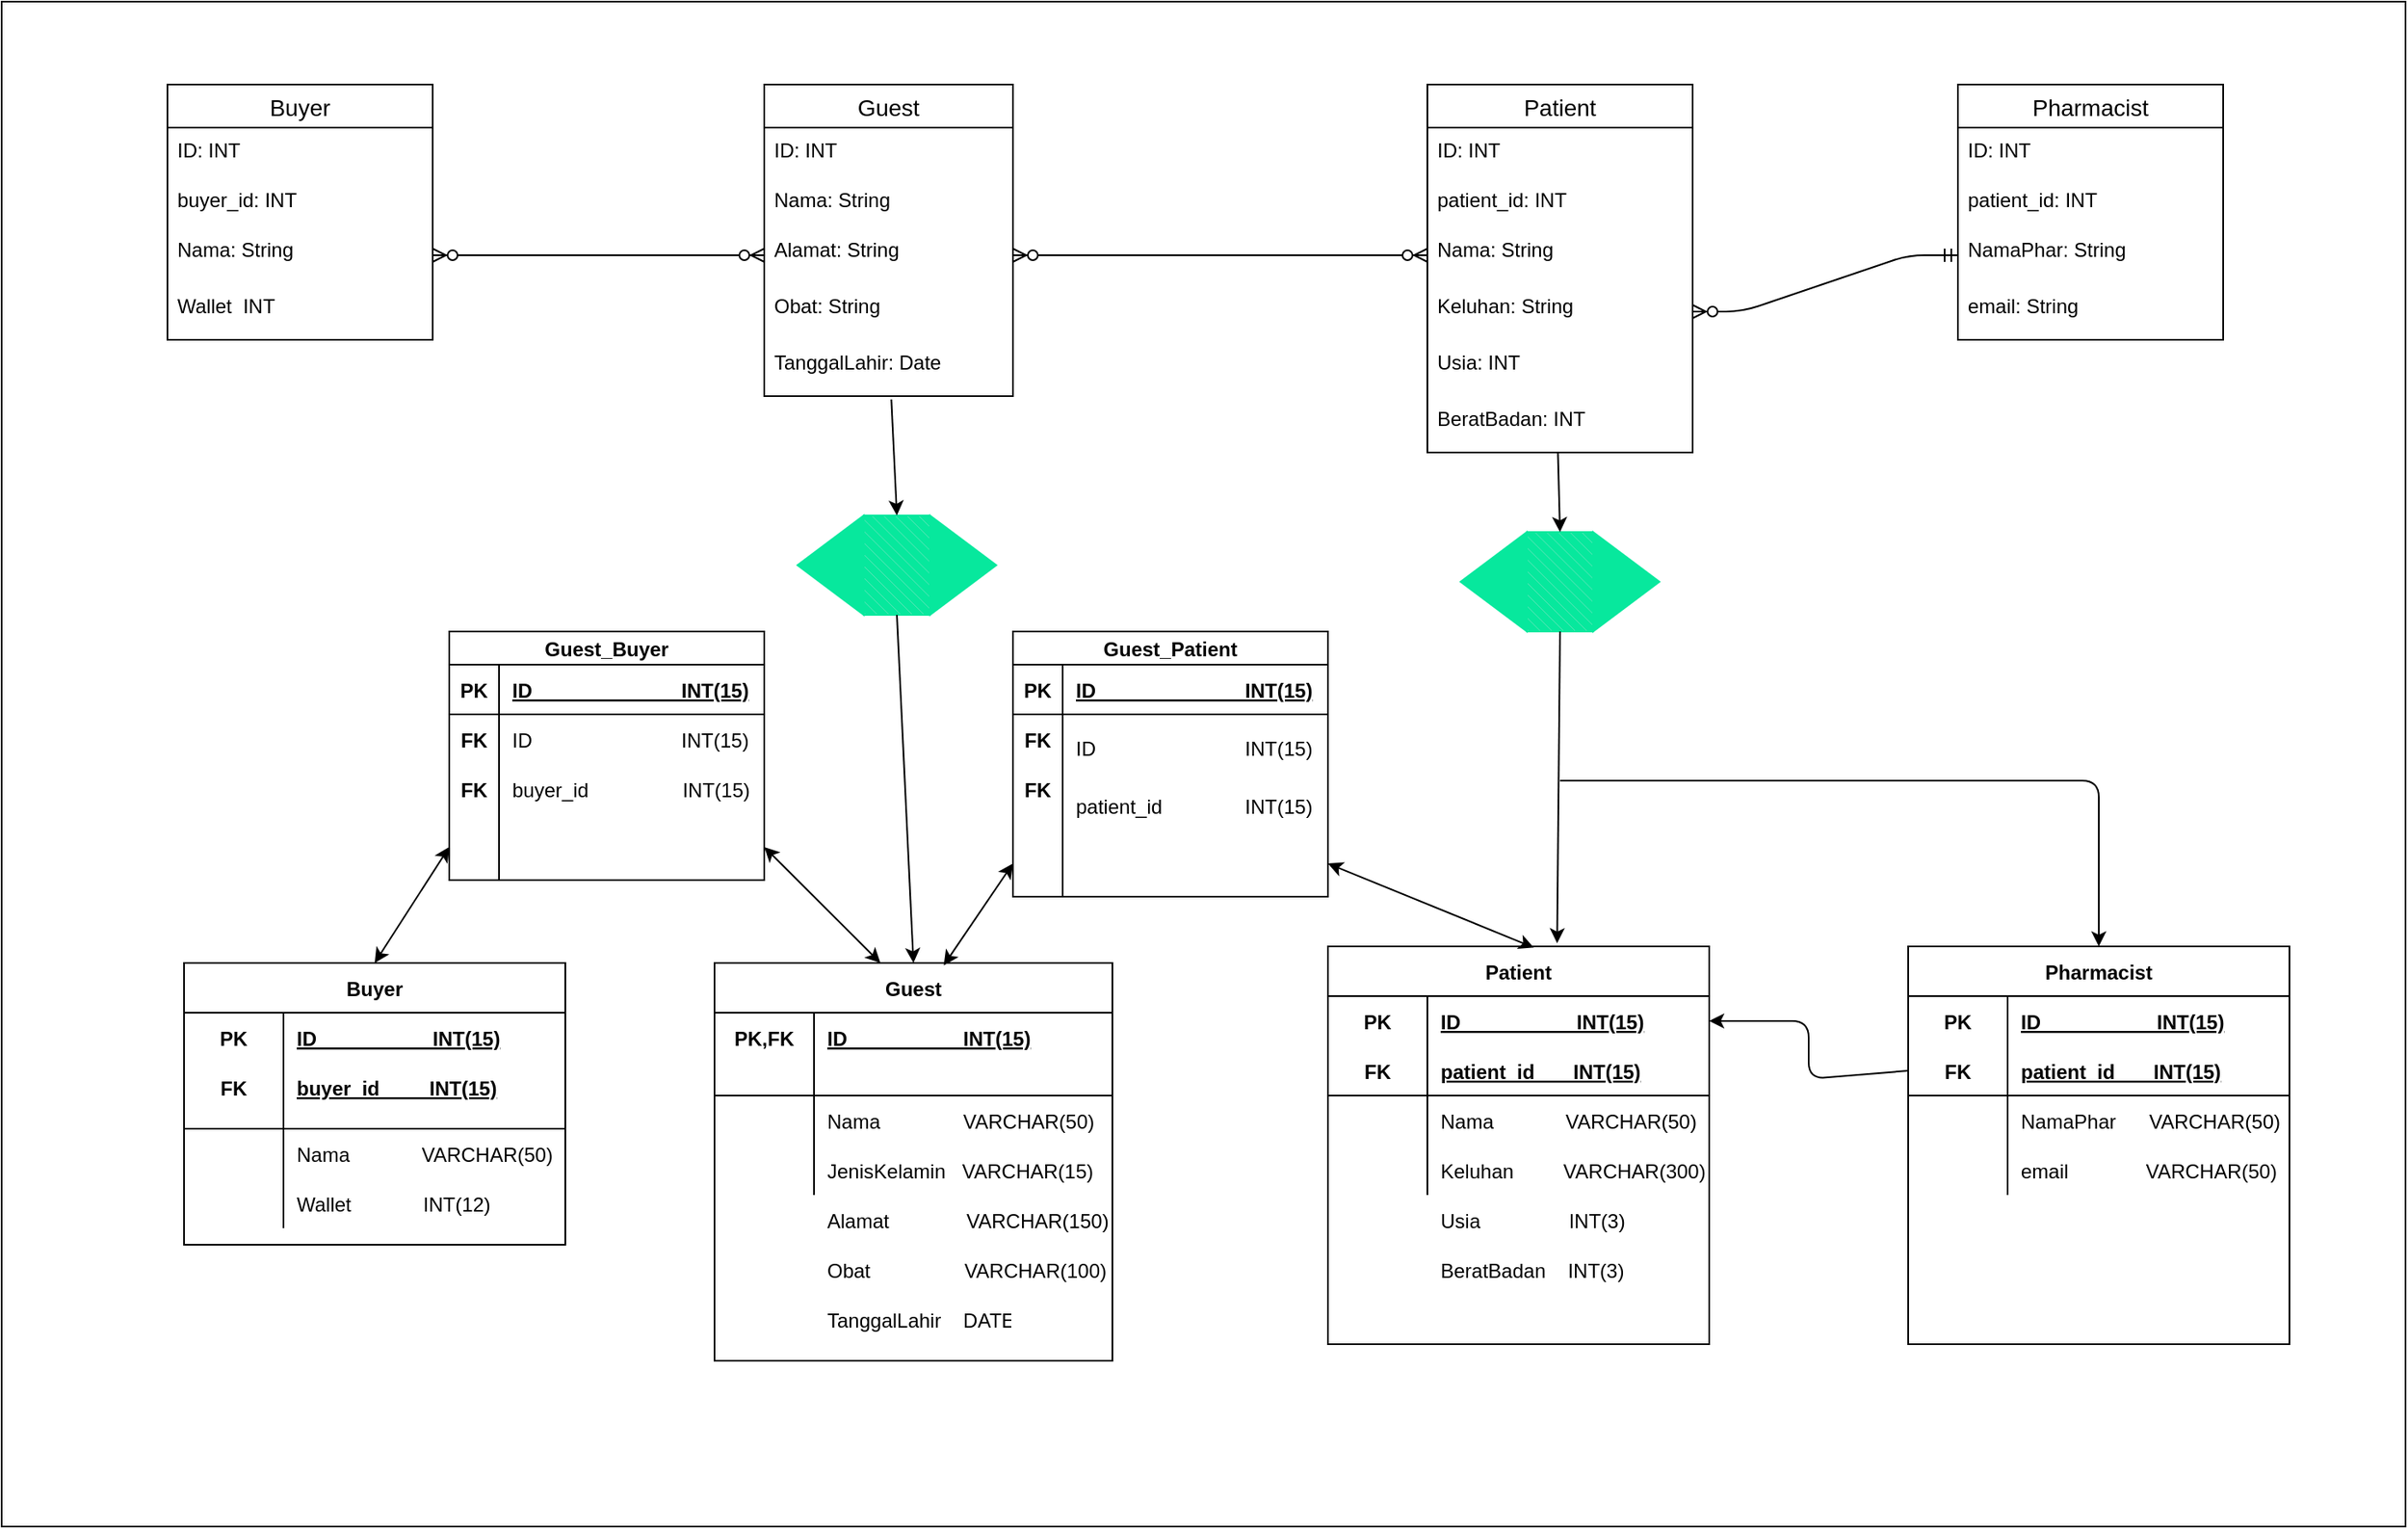 <mxfile version="13.9.9" type="device"><diagram id="k_YdLW60sIS2F97YiaWe" name="Page-1"><mxGraphModel dx="1205" dy="1106" grid="1" gridSize="10" guides="1" tooltips="1" connect="1" arrows="1" fold="1" page="0" pageScale="1" pageWidth="850" pageHeight="1100" math="0" shadow="0"><root><mxCell id="0"/><mxCell id="1" parent="0"/><mxCell id="TRqC1tkTyY4Mu26FT-gr-1" value="Guest" style="shape=table;startSize=30;container=1;collapsible=1;childLayout=tableLayout;fixedRows=1;rowLines=0;fontStyle=1;align=center;resizeLast=1;" parent="1" vertex="1"><mxGeometry x="650" y="190" width="240" height="240" as="geometry"/></mxCell><mxCell id="TRqC1tkTyY4Mu26FT-gr-2" value="" style="shape=partialRectangle;collapsible=0;dropTarget=0;pointerEvents=0;fillColor=none;top=0;left=0;bottom=0;right=0;points=[[0,0.5],[1,0.5]];portConstraint=eastwest;" parent="TRqC1tkTyY4Mu26FT-gr-1" vertex="1"><mxGeometry y="30" width="240" height="30" as="geometry"/></mxCell><mxCell id="TRqC1tkTyY4Mu26FT-gr-3" value="PK,FK" style="shape=partialRectangle;connectable=0;fillColor=none;top=0;left=0;bottom=0;right=0;fontStyle=1;overflow=hidden;" parent="TRqC1tkTyY4Mu26FT-gr-2" vertex="1"><mxGeometry width="60" height="30" as="geometry"/></mxCell><mxCell id="TRqC1tkTyY4Mu26FT-gr-4" value="ID                     INT(15)" style="shape=partialRectangle;connectable=0;fillColor=none;top=0;left=0;bottom=0;right=0;align=left;spacingLeft=6;fontStyle=5;overflow=hidden;" parent="TRqC1tkTyY4Mu26FT-gr-2" vertex="1"><mxGeometry x="60" width="180" height="30" as="geometry"/></mxCell><mxCell id="TRqC1tkTyY4Mu26FT-gr-5" value="" style="shape=partialRectangle;collapsible=0;dropTarget=0;pointerEvents=0;fillColor=none;top=0;left=0;bottom=1;right=0;points=[[0,0.5],[1,0.5]];portConstraint=eastwest;" parent="TRqC1tkTyY4Mu26FT-gr-1" vertex="1"><mxGeometry y="60" width="240" height="20" as="geometry"/></mxCell><mxCell id="TRqC1tkTyY4Mu26FT-gr-6" value="" style="shape=partialRectangle;connectable=0;fillColor=none;top=0;left=0;bottom=0;right=0;fontStyle=1;overflow=hidden;" parent="TRqC1tkTyY4Mu26FT-gr-5" vertex="1"><mxGeometry width="60" height="20" as="geometry"/></mxCell><mxCell id="TRqC1tkTyY4Mu26FT-gr-7" value="" style="shape=partialRectangle;connectable=0;fillColor=none;top=0;left=0;bottom=0;right=0;align=left;spacingLeft=6;fontStyle=5;overflow=hidden;" parent="TRqC1tkTyY4Mu26FT-gr-5" vertex="1"><mxGeometry x="60" width="180" height="20" as="geometry"/></mxCell><mxCell id="TRqC1tkTyY4Mu26FT-gr-8" value="" style="shape=partialRectangle;collapsible=0;dropTarget=0;pointerEvents=0;fillColor=none;top=0;left=0;bottom=0;right=0;points=[[0,0.5],[1,0.5]];portConstraint=eastwest;" parent="TRqC1tkTyY4Mu26FT-gr-1" vertex="1"><mxGeometry y="80" width="240" height="30" as="geometry"/></mxCell><mxCell id="TRqC1tkTyY4Mu26FT-gr-9" value="" style="shape=partialRectangle;connectable=0;fillColor=none;top=0;left=0;bottom=0;right=0;editable=1;overflow=hidden;" parent="TRqC1tkTyY4Mu26FT-gr-8" vertex="1"><mxGeometry width="60" height="30" as="geometry"/></mxCell><mxCell id="TRqC1tkTyY4Mu26FT-gr-10" value="Nama               VARCHAR(50)" style="shape=partialRectangle;connectable=0;fillColor=none;top=0;left=0;bottom=0;right=0;align=left;spacingLeft=6;overflow=hidden;" parent="TRqC1tkTyY4Mu26FT-gr-8" vertex="1"><mxGeometry x="60" width="180" height="30" as="geometry"/></mxCell><mxCell id="TRqC1tkTyY4Mu26FT-gr-11" value="" style="shape=partialRectangle;collapsible=0;dropTarget=0;pointerEvents=0;fillColor=none;top=0;left=0;bottom=0;right=0;points=[[0,0.5],[1,0.5]];portConstraint=eastwest;" parent="TRqC1tkTyY4Mu26FT-gr-1" vertex="1"><mxGeometry y="110" width="240" height="30" as="geometry"/></mxCell><mxCell id="TRqC1tkTyY4Mu26FT-gr-12" value="" style="shape=partialRectangle;connectable=0;fillColor=none;top=0;left=0;bottom=0;right=0;editable=1;overflow=hidden;" parent="TRqC1tkTyY4Mu26FT-gr-11" vertex="1"><mxGeometry width="60" height="30" as="geometry"/></mxCell><mxCell id="TRqC1tkTyY4Mu26FT-gr-13" value="JenisKelamin   VARCHAR(15)" style="shape=partialRectangle;connectable=0;fillColor=none;top=0;left=0;bottom=0;right=0;align=left;spacingLeft=6;overflow=hidden;" parent="TRqC1tkTyY4Mu26FT-gr-11" vertex="1"><mxGeometry x="60" width="180" height="30" as="geometry"/></mxCell><mxCell id="TRqC1tkTyY4Mu26FT-gr-17" value="Alamat              VARCHAR(150)" style="shape=partialRectangle;connectable=0;fillColor=none;top=0;left=0;bottom=0;right=0;align=left;spacingLeft=6;overflow=hidden;" parent="1" vertex="1"><mxGeometry x="710" y="330" width="180" height="30" as="geometry"/></mxCell><mxCell id="TRqC1tkTyY4Mu26FT-gr-18" value="TanggalLahir    DATE" style="shape=partialRectangle;connectable=0;fillColor=none;top=0;left=0;bottom=0;right=0;align=left;spacingLeft=6;overflow=hidden;" parent="1" vertex="1"><mxGeometry x="710" y="390" width="120" height="30" as="geometry"/></mxCell><mxCell id="TRqC1tkTyY4Mu26FT-gr-19" value="Obat                 VARCHAR(100)" style="shape=partialRectangle;connectable=0;fillColor=none;top=0;left=0;bottom=0;right=0;align=left;spacingLeft=6;overflow=hidden;" parent="1" vertex="1"><mxGeometry x="710" y="360" width="180" height="30" as="geometry"/></mxCell><mxCell id="TRqC1tkTyY4Mu26FT-gr-20" value="Patient" style="shape=table;startSize=30;container=1;collapsible=1;childLayout=tableLayout;fixedRows=1;rowLines=0;fontStyle=1;align=center;resizeLast=1;" parent="1" vertex="1"><mxGeometry x="1020" y="180" width="230" height="240" as="geometry"/></mxCell><mxCell id="TRqC1tkTyY4Mu26FT-gr-21" value="" style="shape=partialRectangle;collapsible=0;dropTarget=0;pointerEvents=0;fillColor=none;top=0;left=0;bottom=0;right=0;points=[[0,0.5],[1,0.5]];portConstraint=eastwest;" parent="TRqC1tkTyY4Mu26FT-gr-20" vertex="1"><mxGeometry y="30" width="230" height="30" as="geometry"/></mxCell><mxCell id="TRqC1tkTyY4Mu26FT-gr-22" value="PK" style="shape=partialRectangle;connectable=0;fillColor=none;top=0;left=0;bottom=0;right=0;fontStyle=1;overflow=hidden;" parent="TRqC1tkTyY4Mu26FT-gr-21" vertex="1"><mxGeometry width="60" height="30" as="geometry"/></mxCell><mxCell id="TRqC1tkTyY4Mu26FT-gr-23" value="ID                     INT(15)" style="shape=partialRectangle;connectable=0;fillColor=none;top=0;left=0;bottom=0;right=0;align=left;spacingLeft=6;fontStyle=5;overflow=hidden;" parent="TRqC1tkTyY4Mu26FT-gr-21" vertex="1"><mxGeometry x="60" width="170" height="30" as="geometry"/></mxCell><mxCell id="TRqC1tkTyY4Mu26FT-gr-24" value="" style="shape=partialRectangle;collapsible=0;dropTarget=0;pointerEvents=0;fillColor=none;top=0;left=0;bottom=1;right=0;points=[[0,0.5],[1,0.5]];portConstraint=eastwest;" parent="TRqC1tkTyY4Mu26FT-gr-20" vertex="1"><mxGeometry y="60" width="230" height="30" as="geometry"/></mxCell><mxCell id="TRqC1tkTyY4Mu26FT-gr-25" value="" style="shape=partialRectangle;connectable=0;fillColor=none;top=0;left=0;bottom=0;right=0;fontStyle=1;overflow=hidden;" parent="TRqC1tkTyY4Mu26FT-gr-24" vertex="1"><mxGeometry width="60" height="30" as="geometry"/></mxCell><mxCell id="TRqC1tkTyY4Mu26FT-gr-26" value="" style="shape=partialRectangle;connectable=0;fillColor=none;top=0;left=0;bottom=0;right=0;align=left;spacingLeft=6;fontStyle=5;overflow=hidden;" parent="TRqC1tkTyY4Mu26FT-gr-24" vertex="1"><mxGeometry x="60" width="170" height="30" as="geometry"/></mxCell><mxCell id="TRqC1tkTyY4Mu26FT-gr-27" value="" style="shape=partialRectangle;collapsible=0;dropTarget=0;pointerEvents=0;fillColor=none;top=0;left=0;bottom=0;right=0;points=[[0,0.5],[1,0.5]];portConstraint=eastwest;" parent="TRqC1tkTyY4Mu26FT-gr-20" vertex="1"><mxGeometry y="90" width="230" height="30" as="geometry"/></mxCell><mxCell id="TRqC1tkTyY4Mu26FT-gr-28" value="" style="shape=partialRectangle;connectable=0;fillColor=none;top=0;left=0;bottom=0;right=0;editable=1;overflow=hidden;" parent="TRqC1tkTyY4Mu26FT-gr-27" vertex="1"><mxGeometry width="60" height="30" as="geometry"/></mxCell><mxCell id="TRqC1tkTyY4Mu26FT-gr-29" value="Nama             VARCHAR(50)" style="shape=partialRectangle;connectable=0;fillColor=none;top=0;left=0;bottom=0;right=0;align=left;spacingLeft=6;overflow=hidden;" parent="TRqC1tkTyY4Mu26FT-gr-27" vertex="1"><mxGeometry x="60" width="170" height="30" as="geometry"/></mxCell><mxCell id="TRqC1tkTyY4Mu26FT-gr-30" value="" style="shape=partialRectangle;collapsible=0;dropTarget=0;pointerEvents=0;fillColor=none;top=0;left=0;bottom=0;right=0;points=[[0,0.5],[1,0.5]];portConstraint=eastwest;" parent="TRqC1tkTyY4Mu26FT-gr-20" vertex="1"><mxGeometry y="120" width="230" height="30" as="geometry"/></mxCell><mxCell id="TRqC1tkTyY4Mu26FT-gr-31" value="" style="shape=partialRectangle;connectable=0;fillColor=none;top=0;left=0;bottom=0;right=0;editable=1;overflow=hidden;" parent="TRqC1tkTyY4Mu26FT-gr-30" vertex="1"><mxGeometry width="60" height="30" as="geometry"/></mxCell><mxCell id="TRqC1tkTyY4Mu26FT-gr-32" value="Keluhan         VARCHAR(300)" style="shape=partialRectangle;connectable=0;fillColor=none;top=0;left=0;bottom=0;right=0;align=left;spacingLeft=6;overflow=hidden;" parent="TRqC1tkTyY4Mu26FT-gr-30" vertex="1"><mxGeometry x="60" width="170" height="30" as="geometry"/></mxCell><mxCell id="TRqC1tkTyY4Mu26FT-gr-33" value="patient_id       INT(15)" style="shape=partialRectangle;connectable=0;fillColor=none;top=0;left=0;bottom=0;right=0;align=left;spacingLeft=6;fontStyle=5;overflow=hidden;" parent="1" vertex="1"><mxGeometry x="1080" y="240" width="140" height="30" as="geometry"/></mxCell><mxCell id="TRqC1tkTyY4Mu26FT-gr-34" value="FK" style="shape=partialRectangle;connectable=0;fillColor=none;top=0;left=0;bottom=0;right=0;fontStyle=1;overflow=hidden;" parent="1" vertex="1"><mxGeometry x="1370" y="240" width="60" height="30" as="geometry"/></mxCell><mxCell id="TRqC1tkTyY4Mu26FT-gr-35" value="Usia                INT(3)" style="shape=partialRectangle;connectable=0;fillColor=none;top=0;left=0;bottom=0;right=0;align=left;spacingLeft=6;overflow=hidden;" parent="1" vertex="1"><mxGeometry x="1080" y="330" width="120" height="30" as="geometry"/></mxCell><mxCell id="TRqC1tkTyY4Mu26FT-gr-36" value="BeratBadan    INT(3)" style="shape=partialRectangle;connectable=0;fillColor=none;top=0;left=0;bottom=0;right=0;align=left;spacingLeft=6;overflow=hidden;" parent="1" vertex="1"><mxGeometry x="1080" y="360" width="160" height="30" as="geometry"/></mxCell><mxCell id="TRqC1tkTyY4Mu26FT-gr-54" value="Guest_Patient" style="shape=table;startSize=20;container=1;collapsible=1;childLayout=tableLayout;fixedRows=1;rowLines=0;fontStyle=1;align=center;resizeLast=1;" parent="1" vertex="1"><mxGeometry x="830" y="-10" width="190" height="160" as="geometry"/></mxCell><mxCell id="TRqC1tkTyY4Mu26FT-gr-55" value="" style="shape=partialRectangle;collapsible=0;dropTarget=0;pointerEvents=0;fillColor=none;top=0;left=0;bottom=1;right=0;points=[[0,0.5],[1,0.5]];portConstraint=eastwest;" parent="TRqC1tkTyY4Mu26FT-gr-54" vertex="1"><mxGeometry y="20" width="190" height="30" as="geometry"/></mxCell><mxCell id="TRqC1tkTyY4Mu26FT-gr-56" value="PK" style="shape=partialRectangle;connectable=0;fillColor=none;top=0;left=0;bottom=0;right=0;fontStyle=1;overflow=hidden;" parent="TRqC1tkTyY4Mu26FT-gr-55" vertex="1"><mxGeometry width="30" height="30" as="geometry"/></mxCell><mxCell id="TRqC1tkTyY4Mu26FT-gr-57" value="ID                           INT(15)" style="shape=partialRectangle;connectable=0;fillColor=none;top=0;left=0;bottom=0;right=0;align=left;spacingLeft=6;fontStyle=5;overflow=hidden;" parent="TRqC1tkTyY4Mu26FT-gr-55" vertex="1"><mxGeometry x="30" width="160" height="30" as="geometry"/></mxCell><mxCell id="TRqC1tkTyY4Mu26FT-gr-58" value="" style="shape=partialRectangle;collapsible=0;dropTarget=0;pointerEvents=0;fillColor=none;top=0;left=0;bottom=0;right=0;points=[[0,0.5],[1,0.5]];portConstraint=eastwest;" parent="TRqC1tkTyY4Mu26FT-gr-54" vertex="1"><mxGeometry y="50" width="190" height="40" as="geometry"/></mxCell><mxCell id="TRqC1tkTyY4Mu26FT-gr-59" value="" style="shape=partialRectangle;connectable=0;fillColor=none;top=0;left=0;bottom=0;right=0;editable=1;overflow=hidden;" parent="TRqC1tkTyY4Mu26FT-gr-58" vertex="1"><mxGeometry width="30" height="40" as="geometry"/></mxCell><mxCell id="TRqC1tkTyY4Mu26FT-gr-60" value="ID                           INT(15)" style="shape=partialRectangle;connectable=0;fillColor=none;top=0;left=0;bottom=0;right=0;align=left;spacingLeft=6;overflow=hidden;" parent="TRqC1tkTyY4Mu26FT-gr-58" vertex="1"><mxGeometry x="30" width="160" height="40" as="geometry"/></mxCell><mxCell id="TRqC1tkTyY4Mu26FT-gr-61" value="" style="shape=partialRectangle;collapsible=0;dropTarget=0;pointerEvents=0;fillColor=none;top=0;left=0;bottom=0;right=0;points=[[0,0.5],[1,0.5]];portConstraint=eastwest;" parent="TRqC1tkTyY4Mu26FT-gr-54" vertex="1"><mxGeometry y="90" width="190" height="30" as="geometry"/></mxCell><mxCell id="TRqC1tkTyY4Mu26FT-gr-62" value="" style="shape=partialRectangle;connectable=0;fillColor=none;top=0;left=0;bottom=0;right=0;editable=1;overflow=hidden;" parent="TRqC1tkTyY4Mu26FT-gr-61" vertex="1"><mxGeometry width="30" height="30" as="geometry"/></mxCell><mxCell id="TRqC1tkTyY4Mu26FT-gr-63" value="patient_id               INT(15)" style="shape=partialRectangle;connectable=0;fillColor=none;top=0;left=0;bottom=0;right=0;align=left;spacingLeft=6;overflow=hidden;" parent="TRqC1tkTyY4Mu26FT-gr-61" vertex="1"><mxGeometry x="30" width="160" height="30" as="geometry"/></mxCell><mxCell id="TRqC1tkTyY4Mu26FT-gr-64" value="" style="shape=partialRectangle;collapsible=0;dropTarget=0;pointerEvents=0;fillColor=none;top=0;left=0;bottom=0;right=0;points=[[0,0.5],[1,0.5]];portConstraint=eastwest;" parent="TRqC1tkTyY4Mu26FT-gr-54" vertex="1"><mxGeometry y="120" width="190" height="40" as="geometry"/></mxCell><mxCell id="TRqC1tkTyY4Mu26FT-gr-65" value="" style="shape=partialRectangle;connectable=0;fillColor=none;top=0;left=0;bottom=0;right=0;editable=1;overflow=hidden;" parent="TRqC1tkTyY4Mu26FT-gr-64" vertex="1"><mxGeometry width="30" height="40" as="geometry"/></mxCell><mxCell id="TRqC1tkTyY4Mu26FT-gr-66" value="" style="shape=partialRectangle;connectable=0;fillColor=none;top=0;left=0;bottom=0;right=0;align=left;spacingLeft=6;overflow=hidden;" parent="TRqC1tkTyY4Mu26FT-gr-64" vertex="1"><mxGeometry x="30" width="160" height="40" as="geometry"/></mxCell><mxCell id="TRqC1tkTyY4Mu26FT-gr-67" value="FK" style="shape=partialRectangle;connectable=0;fillColor=none;top=0;left=0;bottom=0;right=0;fontStyle=1;overflow=hidden;" parent="1" vertex="1"><mxGeometry x="830" y="40" width="30" height="30" as="geometry"/></mxCell><mxCell id="TRqC1tkTyY4Mu26FT-gr-68" value="FK" style="shape=partialRectangle;connectable=0;fillColor=none;top=0;left=0;bottom=0;right=0;fontStyle=1;overflow=hidden;" parent="1" vertex="1"><mxGeometry x="830" y="70" width="30" height="30" as="geometry"/></mxCell><mxCell id="TRqC1tkTyY4Mu26FT-gr-70" value="" style="endArrow=classic;startArrow=classic;html=1;exitX=0.576;exitY=0.006;exitDx=0;exitDy=0;entryX=0;entryY=0.5;entryDx=0;entryDy=0;exitPerimeter=0;" parent="1" source="TRqC1tkTyY4Mu26FT-gr-1" target="TRqC1tkTyY4Mu26FT-gr-64" edge="1"><mxGeometry width="50" height="50" relative="1" as="geometry"><mxPoint x="630" y="200" as="sourcePoint"/><mxPoint x="850" y="100" as="targetPoint"/></mxGeometry></mxCell><mxCell id="TRqC1tkTyY4Mu26FT-gr-73" value="" style="endArrow=classic;startArrow=classic;html=1;exitX=1;exitY=0.5;exitDx=0;exitDy=0;entryX=0.54;entryY=0.003;entryDx=0;entryDy=0;entryPerimeter=0;" parent="1" source="TRqC1tkTyY4Mu26FT-gr-64" target="TRqC1tkTyY4Mu26FT-gr-20" edge="1"><mxGeometry width="50" height="50" relative="1" as="geometry"><mxPoint x="370" y="180" as="sourcePoint"/><mxPoint x="420" y="130" as="targetPoint"/></mxGeometry></mxCell><mxCell id="TRqC1tkTyY4Mu26FT-gr-76" value="Buyer" style="shape=table;startSize=30;container=1;collapsible=1;childLayout=tableLayout;fixedRows=1;rowLines=0;fontStyle=1;align=center;resizeLast=1;" parent="1" vertex="1"><mxGeometry x="330" y="190" width="230" height="170" as="geometry"/></mxCell><mxCell id="TRqC1tkTyY4Mu26FT-gr-77" value="" style="shape=partialRectangle;collapsible=0;dropTarget=0;pointerEvents=0;fillColor=none;top=0;left=0;bottom=0;right=0;points=[[0,0.5],[1,0.5]];portConstraint=eastwest;" parent="TRqC1tkTyY4Mu26FT-gr-76" vertex="1"><mxGeometry y="30" width="230" height="30" as="geometry"/></mxCell><mxCell id="TRqC1tkTyY4Mu26FT-gr-78" value="PK" style="shape=partialRectangle;connectable=0;fillColor=none;top=0;left=0;bottom=0;right=0;fontStyle=1;overflow=hidden;" parent="TRqC1tkTyY4Mu26FT-gr-77" vertex="1"><mxGeometry width="60" height="30" as="geometry"/></mxCell><mxCell id="TRqC1tkTyY4Mu26FT-gr-79" value="ID                     INT(15)" style="shape=partialRectangle;connectable=0;fillColor=none;top=0;left=0;bottom=0;right=0;align=left;spacingLeft=6;fontStyle=5;overflow=hidden;" parent="TRqC1tkTyY4Mu26FT-gr-77" vertex="1"><mxGeometry x="60" width="170" height="30" as="geometry"/></mxCell><mxCell id="TRqC1tkTyY4Mu26FT-gr-80" value="" style="shape=partialRectangle;collapsible=0;dropTarget=0;pointerEvents=0;fillColor=none;top=0;left=0;bottom=1;right=0;points=[[0,0.5],[1,0.5]];portConstraint=eastwest;" parent="TRqC1tkTyY4Mu26FT-gr-76" vertex="1"><mxGeometry y="60" width="230" height="40" as="geometry"/></mxCell><mxCell id="TRqC1tkTyY4Mu26FT-gr-81" value="" style="shape=partialRectangle;connectable=0;fillColor=none;top=0;left=0;bottom=0;right=0;fontStyle=1;overflow=hidden;" parent="TRqC1tkTyY4Mu26FT-gr-80" vertex="1"><mxGeometry width="60" height="40" as="geometry"/></mxCell><mxCell id="TRqC1tkTyY4Mu26FT-gr-82" value="" style="shape=partialRectangle;connectable=0;fillColor=none;top=0;left=0;bottom=0;right=0;align=left;spacingLeft=6;fontStyle=5;overflow=hidden;" parent="TRqC1tkTyY4Mu26FT-gr-80" vertex="1"><mxGeometry x="60" width="170" height="40" as="geometry"/></mxCell><mxCell id="TRqC1tkTyY4Mu26FT-gr-83" value="" style="shape=partialRectangle;collapsible=0;dropTarget=0;pointerEvents=0;fillColor=none;top=0;left=0;bottom=0;right=0;points=[[0,0.5],[1,0.5]];portConstraint=eastwest;" parent="TRqC1tkTyY4Mu26FT-gr-76" vertex="1"><mxGeometry y="100" width="230" height="30" as="geometry"/></mxCell><mxCell id="TRqC1tkTyY4Mu26FT-gr-84" value="" style="shape=partialRectangle;connectable=0;fillColor=none;top=0;left=0;bottom=0;right=0;editable=1;overflow=hidden;" parent="TRqC1tkTyY4Mu26FT-gr-83" vertex="1"><mxGeometry width="60" height="30" as="geometry"/></mxCell><mxCell id="TRqC1tkTyY4Mu26FT-gr-85" value="Nama             VARCHAR(50)" style="shape=partialRectangle;connectable=0;fillColor=none;top=0;left=0;bottom=0;right=0;align=left;spacingLeft=6;overflow=hidden;" parent="TRqC1tkTyY4Mu26FT-gr-83" vertex="1"><mxGeometry x="60" width="170" height="30" as="geometry"/></mxCell><mxCell id="TRqC1tkTyY4Mu26FT-gr-86" value="" style="shape=partialRectangle;collapsible=0;dropTarget=0;pointerEvents=0;fillColor=none;top=0;left=0;bottom=0;right=0;points=[[0,0.5],[1,0.5]];portConstraint=eastwest;" parent="TRqC1tkTyY4Mu26FT-gr-76" vertex="1"><mxGeometry y="130" width="230" height="30" as="geometry"/></mxCell><mxCell id="TRqC1tkTyY4Mu26FT-gr-87" value="" style="shape=partialRectangle;connectable=0;fillColor=none;top=0;left=0;bottom=0;right=0;editable=1;overflow=hidden;" parent="TRqC1tkTyY4Mu26FT-gr-86" vertex="1"><mxGeometry width="60" height="30" as="geometry"/></mxCell><mxCell id="TRqC1tkTyY4Mu26FT-gr-88" value="Wallet             INT(12)" style="shape=partialRectangle;connectable=0;fillColor=none;top=0;left=0;bottom=0;right=0;align=left;spacingLeft=6;overflow=hidden;" parent="TRqC1tkTyY4Mu26FT-gr-86" vertex="1"><mxGeometry x="60" width="170" height="30" as="geometry"/></mxCell><mxCell id="TRqC1tkTyY4Mu26FT-gr-89" value="buyer_id         INT(15)" style="shape=partialRectangle;connectable=0;fillColor=none;top=0;left=0;bottom=0;right=0;align=left;spacingLeft=6;fontStyle=5;overflow=hidden;" parent="1" vertex="1"><mxGeometry x="390" y="250" width="150" height="30" as="geometry"/></mxCell><mxCell id="TRqC1tkTyY4Mu26FT-gr-90" value="FK" style="shape=partialRectangle;connectable=0;fillColor=none;top=0;left=0;bottom=0;right=0;fontStyle=1;overflow=hidden;" parent="1" vertex="1"><mxGeometry x="330" y="250" width="60" height="30" as="geometry"/></mxCell><mxCell id="TRqC1tkTyY4Mu26FT-gr-91" value="Guest_Buyer" style="shape=table;startSize=20;container=1;collapsible=1;childLayout=tableLayout;fixedRows=1;rowLines=0;fontStyle=1;align=center;resizeLast=1;" parent="1" vertex="1"><mxGeometry x="490" y="-10" width="190" height="150" as="geometry"/></mxCell><mxCell id="TRqC1tkTyY4Mu26FT-gr-92" value="" style="shape=partialRectangle;collapsible=0;dropTarget=0;pointerEvents=0;fillColor=none;top=0;left=0;bottom=1;right=0;points=[[0,0.5],[1,0.5]];portConstraint=eastwest;" parent="TRqC1tkTyY4Mu26FT-gr-91" vertex="1"><mxGeometry y="20" width="190" height="30" as="geometry"/></mxCell><mxCell id="TRqC1tkTyY4Mu26FT-gr-93" value="PK" style="shape=partialRectangle;connectable=0;fillColor=none;top=0;left=0;bottom=0;right=0;fontStyle=1;overflow=hidden;" parent="TRqC1tkTyY4Mu26FT-gr-92" vertex="1"><mxGeometry width="30" height="30" as="geometry"/></mxCell><mxCell id="TRqC1tkTyY4Mu26FT-gr-94" value="ID                           INT(15)" style="shape=partialRectangle;connectable=0;fillColor=none;top=0;left=0;bottom=0;right=0;align=left;spacingLeft=6;fontStyle=5;overflow=hidden;" parent="TRqC1tkTyY4Mu26FT-gr-92" vertex="1"><mxGeometry x="30" width="160" height="30" as="geometry"/></mxCell><mxCell id="TRqC1tkTyY4Mu26FT-gr-95" value="" style="shape=partialRectangle;collapsible=0;dropTarget=0;pointerEvents=0;fillColor=none;top=0;left=0;bottom=0;right=0;points=[[0,0.5],[1,0.5]];portConstraint=eastwest;" parent="TRqC1tkTyY4Mu26FT-gr-91" vertex="1"><mxGeometry y="50" width="190" height="30" as="geometry"/></mxCell><mxCell id="TRqC1tkTyY4Mu26FT-gr-96" value="" style="shape=partialRectangle;connectable=0;fillColor=none;top=0;left=0;bottom=0;right=0;editable=1;overflow=hidden;" parent="TRqC1tkTyY4Mu26FT-gr-95" vertex="1"><mxGeometry width="30" height="30" as="geometry"/></mxCell><mxCell id="TRqC1tkTyY4Mu26FT-gr-97" value="ID                           INT(15)" style="shape=partialRectangle;connectable=0;fillColor=none;top=0;left=0;bottom=0;right=0;align=left;spacingLeft=6;overflow=hidden;" parent="TRqC1tkTyY4Mu26FT-gr-95" vertex="1"><mxGeometry x="30" width="160" height="30" as="geometry"/></mxCell><mxCell id="TRqC1tkTyY4Mu26FT-gr-98" value="" style="shape=partialRectangle;collapsible=0;dropTarget=0;pointerEvents=0;fillColor=none;top=0;left=0;bottom=0;right=0;points=[[0,0.5],[1,0.5]];portConstraint=eastwest;" parent="TRqC1tkTyY4Mu26FT-gr-91" vertex="1"><mxGeometry y="80" width="190" height="30" as="geometry"/></mxCell><mxCell id="TRqC1tkTyY4Mu26FT-gr-99" value="" style="shape=partialRectangle;connectable=0;fillColor=none;top=0;left=0;bottom=0;right=0;editable=1;overflow=hidden;" parent="TRqC1tkTyY4Mu26FT-gr-98" vertex="1"><mxGeometry width="30" height="30" as="geometry"/></mxCell><mxCell id="TRqC1tkTyY4Mu26FT-gr-100" value="buyer_id                 INT(15)" style="shape=partialRectangle;connectable=0;fillColor=none;top=0;left=0;bottom=0;right=0;align=left;spacingLeft=6;overflow=hidden;" parent="TRqC1tkTyY4Mu26FT-gr-98" vertex="1"><mxGeometry x="30" width="160" height="30" as="geometry"/></mxCell><mxCell id="TRqC1tkTyY4Mu26FT-gr-101" value="" style="shape=partialRectangle;collapsible=0;dropTarget=0;pointerEvents=0;fillColor=none;top=0;left=0;bottom=0;right=0;points=[[0,0.5],[1,0.5]];portConstraint=eastwest;" parent="TRqC1tkTyY4Mu26FT-gr-91" vertex="1"><mxGeometry y="110" width="190" height="40" as="geometry"/></mxCell><mxCell id="TRqC1tkTyY4Mu26FT-gr-102" value="" style="shape=partialRectangle;connectable=0;fillColor=none;top=0;left=0;bottom=0;right=0;editable=1;overflow=hidden;" parent="TRqC1tkTyY4Mu26FT-gr-101" vertex="1"><mxGeometry width="30" height="40" as="geometry"/></mxCell><mxCell id="TRqC1tkTyY4Mu26FT-gr-103" value="" style="shape=partialRectangle;connectable=0;fillColor=none;top=0;left=0;bottom=0;right=0;align=left;spacingLeft=6;overflow=hidden;" parent="TRqC1tkTyY4Mu26FT-gr-101" vertex="1"><mxGeometry x="30" width="160" height="40" as="geometry"/></mxCell><mxCell id="TRqC1tkTyY4Mu26FT-gr-104" value="FK" style="shape=partialRectangle;connectable=0;fillColor=none;top=0;left=0;bottom=0;right=0;fontStyle=1;overflow=hidden;" parent="1" vertex="1"><mxGeometry x="490" y="40" width="30" height="30" as="geometry"/></mxCell><mxCell id="TRqC1tkTyY4Mu26FT-gr-105" value="FK" style="shape=partialRectangle;connectable=0;fillColor=none;top=0;left=0;bottom=0;right=0;fontStyle=1;overflow=hidden;" parent="1" vertex="1"><mxGeometry x="490" y="70" width="30" height="30" as="geometry"/></mxCell><mxCell id="TRqC1tkTyY4Mu26FT-gr-106" value="" style="endArrow=classic;startArrow=classic;html=1;entryX=0;entryY=0.5;entryDx=0;entryDy=0;exitX=0.5;exitY=0;exitDx=0;exitDy=0;" parent="1" source="TRqC1tkTyY4Mu26FT-gr-76" target="TRqC1tkTyY4Mu26FT-gr-101" edge="1"><mxGeometry width="50" height="50" relative="1" as="geometry"><mxPoint x="440" y="190" as="sourcePoint"/><mxPoint x="490" y="140" as="targetPoint"/></mxGeometry></mxCell><mxCell id="TRqC1tkTyY4Mu26FT-gr-108" value="" style="endArrow=classic;startArrow=classic;html=1;entryX=0.417;entryY=0;entryDx=0;entryDy=0;exitX=1;exitY=0.5;exitDx=0;exitDy=0;entryPerimeter=0;" parent="1" source="TRqC1tkTyY4Mu26FT-gr-101" target="TRqC1tkTyY4Mu26FT-gr-1" edge="1"><mxGeometry width="50" height="50" relative="1" as="geometry"><mxPoint x="670" y="110" as="sourcePoint"/><mxPoint x="720" y="60" as="targetPoint"/></mxGeometry></mxCell><mxCell id="TRqC1tkTyY4Mu26FT-gr-109" value="Guest" style="swimlane;fontStyle=0;childLayout=stackLayout;horizontal=1;startSize=26;horizontalStack=0;resizeParent=1;resizeParentMax=0;resizeLast=0;collapsible=1;marginBottom=0;align=center;fontSize=14;" parent="1" vertex="1"><mxGeometry x="680" y="-340" width="150" height="188" as="geometry"/></mxCell><mxCell id="TRqC1tkTyY4Mu26FT-gr-110" value="ID: INT" style="text;strokeColor=none;fillColor=none;spacingLeft=4;spacingRight=4;overflow=hidden;rotatable=0;points=[[0,0.5],[1,0.5]];portConstraint=eastwest;fontSize=12;" parent="TRqC1tkTyY4Mu26FT-gr-109" vertex="1"><mxGeometry y="26" width="150" height="30" as="geometry"/></mxCell><mxCell id="TRqC1tkTyY4Mu26FT-gr-111" value="Nama: String" style="text;strokeColor=none;fillColor=none;spacingLeft=4;spacingRight=4;overflow=hidden;rotatable=0;points=[[0,0.5],[1,0.5]];portConstraint=eastwest;fontSize=12;" parent="TRqC1tkTyY4Mu26FT-gr-109" vertex="1"><mxGeometry y="56" width="150" height="30" as="geometry"/></mxCell><mxCell id="TRqC1tkTyY4Mu26FT-gr-112" value="Alamat: String" style="text;strokeColor=none;fillColor=none;spacingLeft=4;spacingRight=4;overflow=hidden;rotatable=0;points=[[0,0.5],[1,0.5]];portConstraint=eastwest;fontSize=12;" parent="TRqC1tkTyY4Mu26FT-gr-109" vertex="1"><mxGeometry y="86" width="150" height="34" as="geometry"/></mxCell><mxCell id="TRqC1tkTyY4Mu26FT-gr-114" value="Obat: String" style="text;strokeColor=none;fillColor=none;spacingLeft=4;spacingRight=4;overflow=hidden;rotatable=0;points=[[0,0.5],[1,0.5]];portConstraint=eastwest;fontSize=12;" parent="TRqC1tkTyY4Mu26FT-gr-109" vertex="1"><mxGeometry y="120" width="150" height="34" as="geometry"/></mxCell><mxCell id="TRqC1tkTyY4Mu26FT-gr-115" value="TanggalLahir: Date" style="text;strokeColor=none;fillColor=none;spacingLeft=4;spacingRight=4;overflow=hidden;rotatable=0;points=[[0,0.5],[1,0.5]];portConstraint=eastwest;fontSize=12;" parent="TRqC1tkTyY4Mu26FT-gr-109" vertex="1"><mxGeometry y="154" width="150" height="34" as="geometry"/></mxCell><mxCell id="TRqC1tkTyY4Mu26FT-gr-117" value="Patient" style="swimlane;fontStyle=0;childLayout=stackLayout;horizontal=1;startSize=26;horizontalStack=0;resizeParent=1;resizeParentMax=0;resizeLast=0;collapsible=1;marginBottom=0;align=center;fontSize=14;" parent="1" vertex="1"><mxGeometry x="1080" y="-340" width="160" height="222" as="geometry"/></mxCell><mxCell id="TRqC1tkTyY4Mu26FT-gr-118" value="ID: INT" style="text;strokeColor=none;fillColor=none;spacingLeft=4;spacingRight=4;overflow=hidden;rotatable=0;points=[[0,0.5],[1,0.5]];portConstraint=eastwest;fontSize=12;" parent="TRqC1tkTyY4Mu26FT-gr-117" vertex="1"><mxGeometry y="26" width="160" height="30" as="geometry"/></mxCell><mxCell id="TRqC1tkTyY4Mu26FT-gr-119" value="patient_id: INT" style="text;strokeColor=none;fillColor=none;spacingLeft=4;spacingRight=4;overflow=hidden;rotatable=0;points=[[0,0.5],[1,0.5]];portConstraint=eastwest;fontSize=12;" parent="TRqC1tkTyY4Mu26FT-gr-117" vertex="1"><mxGeometry y="56" width="160" height="30" as="geometry"/></mxCell><mxCell id="TRqC1tkTyY4Mu26FT-gr-120" value="Nama: String" style="text;strokeColor=none;fillColor=none;spacingLeft=4;spacingRight=4;overflow=hidden;rotatable=0;points=[[0,0.5],[1,0.5]];portConstraint=eastwest;fontSize=12;" parent="TRqC1tkTyY4Mu26FT-gr-117" vertex="1"><mxGeometry y="86" width="160" height="34" as="geometry"/></mxCell><mxCell id="TRqC1tkTyY4Mu26FT-gr-121" value="Keluhan: String" style="text;strokeColor=none;fillColor=none;spacingLeft=4;spacingRight=4;overflow=hidden;rotatable=0;points=[[0,0.5],[1,0.5]];portConstraint=eastwest;fontSize=12;" parent="TRqC1tkTyY4Mu26FT-gr-117" vertex="1"><mxGeometry y="120" width="160" height="34" as="geometry"/></mxCell><mxCell id="TRqC1tkTyY4Mu26FT-gr-122" value="Usia: INT" style="text;strokeColor=none;fillColor=none;spacingLeft=4;spacingRight=4;overflow=hidden;rotatable=0;points=[[0,0.5],[1,0.5]];portConstraint=eastwest;fontSize=12;" parent="TRqC1tkTyY4Mu26FT-gr-117" vertex="1"><mxGeometry y="154" width="160" height="34" as="geometry"/></mxCell><mxCell id="TRqC1tkTyY4Mu26FT-gr-123" value="BeratBadan: INT" style="text;strokeColor=none;fillColor=none;spacingLeft=4;spacingRight=4;overflow=hidden;rotatable=0;points=[[0,0.5],[1,0.5]];portConstraint=eastwest;fontSize=12;" parent="TRqC1tkTyY4Mu26FT-gr-117" vertex="1"><mxGeometry y="188" width="160" height="34" as="geometry"/></mxCell><mxCell id="TRqC1tkTyY4Mu26FT-gr-130" value="Buyer" style="swimlane;fontStyle=0;childLayout=stackLayout;horizontal=1;startSize=26;horizontalStack=0;resizeParent=1;resizeParentMax=0;resizeLast=0;collapsible=1;marginBottom=0;align=center;fontSize=14;" parent="1" vertex="1"><mxGeometry x="320" y="-340" width="160" height="154" as="geometry"/></mxCell><mxCell id="TRqC1tkTyY4Mu26FT-gr-131" value="ID: INT" style="text;strokeColor=none;fillColor=none;spacingLeft=4;spacingRight=4;overflow=hidden;rotatable=0;points=[[0,0.5],[1,0.5]];portConstraint=eastwest;fontSize=12;" parent="TRqC1tkTyY4Mu26FT-gr-130" vertex="1"><mxGeometry y="26" width="160" height="30" as="geometry"/></mxCell><mxCell id="TRqC1tkTyY4Mu26FT-gr-132" value="buyer_id: INT" style="text;strokeColor=none;fillColor=none;spacingLeft=4;spacingRight=4;overflow=hidden;rotatable=0;points=[[0,0.5],[1,0.5]];portConstraint=eastwest;fontSize=12;" parent="TRqC1tkTyY4Mu26FT-gr-130" vertex="1"><mxGeometry y="56" width="160" height="30" as="geometry"/></mxCell><mxCell id="TRqC1tkTyY4Mu26FT-gr-133" value="Nama: String" style="text;strokeColor=none;fillColor=none;spacingLeft=4;spacingRight=4;overflow=hidden;rotatable=0;points=[[0,0.5],[1,0.5]];portConstraint=eastwest;fontSize=12;" parent="TRqC1tkTyY4Mu26FT-gr-130" vertex="1"><mxGeometry y="86" width="160" height="34" as="geometry"/></mxCell><mxCell id="TRqC1tkTyY4Mu26FT-gr-134" value="Wallet  INT" style="text;strokeColor=none;fillColor=none;spacingLeft=4;spacingRight=4;overflow=hidden;rotatable=0;points=[[0,0.5],[1,0.5]];portConstraint=eastwest;fontSize=12;" parent="TRqC1tkTyY4Mu26FT-gr-130" vertex="1"><mxGeometry y="120" width="160" height="34" as="geometry"/></mxCell><mxCell id="TRqC1tkTyY4Mu26FT-gr-137" value="" style="edgeStyle=entityRelationEdgeStyle;fontSize=12;html=1;endArrow=ERzeroToMany;endFill=1;startArrow=ERzeroToMany;entryX=0;entryY=0.5;entryDx=0;entryDy=0;exitX=1;exitY=0.5;exitDx=0;exitDy=0;" parent="1" source="TRqC1tkTyY4Mu26FT-gr-133" target="TRqC1tkTyY4Mu26FT-gr-112" edge="1"><mxGeometry width="100" height="100" relative="1" as="geometry"><mxPoint x="450" y="-150" as="sourcePoint"/><mxPoint x="550" y="-250" as="targetPoint"/></mxGeometry></mxCell><mxCell id="TRqC1tkTyY4Mu26FT-gr-138" value="" style="edgeStyle=entityRelationEdgeStyle;fontSize=12;html=1;endArrow=ERzeroToMany;endFill=1;startArrow=ERzeroToMany;exitX=1;exitY=0.5;exitDx=0;exitDy=0;entryX=0;entryY=0.5;entryDx=0;entryDy=0;" parent="1" source="TRqC1tkTyY4Mu26FT-gr-112" target="TRqC1tkTyY4Mu26FT-gr-120" edge="1"><mxGeometry width="100" height="100" relative="1" as="geometry"><mxPoint x="930" y="-72" as="sourcePoint"/><mxPoint x="1030" y="-172" as="targetPoint"/></mxGeometry></mxCell><mxCell id="TRqC1tkTyY4Mu26FT-gr-140" value="" style="triangle;whiteSpace=wrap;html=1;strokeColor=#07E89D;fillColor=#07E89D;" parent="1" vertex="1"><mxGeometry x="780" y="-80" width="40" height="60" as="geometry"/></mxCell><mxCell id="TRqC1tkTyY4Mu26FT-gr-142" value="" style="verticalLabelPosition=bottom;verticalAlign=top;html=1;shape=mxgraph.basic.patternFillRect;fillStyle=diag;step=5;fillStrokeWidth=0.2;fillStrokeColor=#dddddd;direction=south;strokeColor=#07E89D;fillColor=#07E89D;" parent="1" vertex="1"><mxGeometry x="740" y="-80" width="40" height="60" as="geometry"/></mxCell><mxCell id="TRqC1tkTyY4Mu26FT-gr-143" value="" style="triangle;whiteSpace=wrap;html=1;strokeColor=#07E89D;fillColor=#07E89D;direction=west;" parent="1" vertex="1"><mxGeometry x="700" y="-80" width="40" height="60" as="geometry"/></mxCell><mxCell id="TRqC1tkTyY4Mu26FT-gr-144" value="" style="endArrow=classic;html=1;exitX=0.511;exitY=1.059;exitDx=0;exitDy=0;exitPerimeter=0;entryX=0;entryY=0.5;entryDx=0;entryDy=0;entryPerimeter=0;" parent="1" source="TRqC1tkTyY4Mu26FT-gr-115" target="TRqC1tkTyY4Mu26FT-gr-142" edge="1"><mxGeometry width="50" height="50" relative="1" as="geometry"><mxPoint x="770" y="-110" as="sourcePoint"/><mxPoint x="820" y="-160" as="targetPoint"/></mxGeometry></mxCell><mxCell id="TRqC1tkTyY4Mu26FT-gr-145" value="" style="endArrow=classic;html=1;exitX=1;exitY=0.5;exitDx=0;exitDy=0;exitPerimeter=0;entryX=0.5;entryY=0;entryDx=0;entryDy=0;" parent="1" source="TRqC1tkTyY4Mu26FT-gr-142" target="TRqC1tkTyY4Mu26FT-gr-1" edge="1"><mxGeometry width="50" height="50" relative="1" as="geometry"><mxPoint x="745" y="40" as="sourcePoint"/><mxPoint x="760" y="200" as="targetPoint"/></mxGeometry></mxCell><mxCell id="TRqC1tkTyY4Mu26FT-gr-147" value="Pharmacist" style="swimlane;fontStyle=0;childLayout=stackLayout;horizontal=1;startSize=26;horizontalStack=0;resizeParent=1;resizeParentMax=0;resizeLast=0;collapsible=1;marginBottom=0;align=center;fontSize=14;" parent="1" vertex="1"><mxGeometry x="1400" y="-340" width="160" height="154" as="geometry"/></mxCell><mxCell id="TRqC1tkTyY4Mu26FT-gr-148" value="ID: INT" style="text;strokeColor=none;fillColor=none;spacingLeft=4;spacingRight=4;overflow=hidden;rotatable=0;points=[[0,0.5],[1,0.5]];portConstraint=eastwest;fontSize=12;" parent="TRqC1tkTyY4Mu26FT-gr-147" vertex="1"><mxGeometry y="26" width="160" height="30" as="geometry"/></mxCell><mxCell id="TRqC1tkTyY4Mu26FT-gr-149" value="patient_id: INT" style="text;strokeColor=none;fillColor=none;spacingLeft=4;spacingRight=4;overflow=hidden;rotatable=0;points=[[0,0.5],[1,0.5]];portConstraint=eastwest;fontSize=12;" parent="TRqC1tkTyY4Mu26FT-gr-147" vertex="1"><mxGeometry y="56" width="160" height="30" as="geometry"/></mxCell><mxCell id="TRqC1tkTyY4Mu26FT-gr-150" value="NamaPhar: String" style="text;strokeColor=none;fillColor=none;spacingLeft=4;spacingRight=4;overflow=hidden;rotatable=0;points=[[0,0.5],[1,0.5]];portConstraint=eastwest;fontSize=12;" parent="TRqC1tkTyY4Mu26FT-gr-147" vertex="1"><mxGeometry y="86" width="160" height="34" as="geometry"/></mxCell><mxCell id="TRqC1tkTyY4Mu26FT-gr-151" value="email: String" style="text;strokeColor=none;fillColor=none;spacingLeft=4;spacingRight=4;overflow=hidden;rotatable=0;points=[[0,0.5],[1,0.5]];portConstraint=eastwest;fontSize=12;" parent="TRqC1tkTyY4Mu26FT-gr-147" vertex="1"><mxGeometry y="120" width="160" height="34" as="geometry"/></mxCell><mxCell id="TRqC1tkTyY4Mu26FT-gr-154" value="" style="edgeStyle=entityRelationEdgeStyle;fontSize=12;html=1;endArrow=ERzeroToMany;startArrow=ERmandOne;exitX=0;exitY=0.5;exitDx=0;exitDy=0;entryX=1;entryY=0.5;entryDx=0;entryDy=0;" parent="1" source="TRqC1tkTyY4Mu26FT-gr-150" target="TRqC1tkTyY4Mu26FT-gr-121" edge="1"><mxGeometry width="100" height="100" relative="1" as="geometry"><mxPoint x="1270" y="-179" as="sourcePoint"/><mxPoint x="1370" y="-279" as="targetPoint"/></mxGeometry></mxCell><mxCell id="TRqC1tkTyY4Mu26FT-gr-155" value="" style="verticalLabelPosition=bottom;verticalAlign=top;html=1;shape=mxgraph.basic.patternFillRect;fillStyle=diag;step=5;fillStrokeWidth=0.2;fillStrokeColor=#dddddd;direction=south;strokeColor=#07E89D;fillColor=#07E89D;" parent="1" vertex="1"><mxGeometry x="1140" y="-70" width="40" height="60" as="geometry"/></mxCell><mxCell id="TRqC1tkTyY4Mu26FT-gr-156" value="" style="triangle;whiteSpace=wrap;html=1;strokeColor=#07E89D;fillColor=#07E89D;" parent="1" vertex="1"><mxGeometry x="1180" y="-70" width="40" height="60" as="geometry"/></mxCell><mxCell id="TRqC1tkTyY4Mu26FT-gr-157" value="" style="triangle;whiteSpace=wrap;html=1;strokeColor=#07E89D;fillColor=#07E89D;direction=west;" parent="1" vertex="1"><mxGeometry x="1100" y="-70" width="40" height="60" as="geometry"/></mxCell><mxCell id="TRqC1tkTyY4Mu26FT-gr-158" value="" style="endArrow=classic;html=1;exitX=0.492;exitY=0.99;exitDx=0;exitDy=0;exitPerimeter=0;entryX=0;entryY=0.5;entryDx=0;entryDy=0;entryPerimeter=0;" parent="1" source="TRqC1tkTyY4Mu26FT-gr-123" target="TRqC1tkTyY4Mu26FT-gr-155" edge="1"><mxGeometry width="50" height="50" relative="1" as="geometry"><mxPoint x="1230" y="-70" as="sourcePoint"/><mxPoint x="1280" y="-70" as="targetPoint"/></mxGeometry></mxCell><mxCell id="TRqC1tkTyY4Mu26FT-gr-159" value="" style="endArrow=classic;html=1;exitX=1;exitY=0.5;exitDx=0;exitDy=0;exitPerimeter=0;entryX=0.601;entryY=-0.008;entryDx=0;entryDy=0;entryPerimeter=0;" parent="1" source="TRqC1tkTyY4Mu26FT-gr-155" target="TRqC1tkTyY4Mu26FT-gr-20" edge="1"><mxGeometry width="50" height="50" relative="1" as="geometry"><mxPoint x="1100" y="110" as="sourcePoint"/><mxPoint x="1190" y="150" as="targetPoint"/></mxGeometry></mxCell><mxCell id="TRqC1tkTyY4Mu26FT-gr-160" value="Pharmacist" style="shape=table;startSize=30;container=1;collapsible=1;childLayout=tableLayout;fixedRows=1;rowLines=0;fontStyle=1;align=center;resizeLast=1;" parent="1" vertex="1"><mxGeometry x="1370" y="180" width="230" height="240" as="geometry"/></mxCell><mxCell id="TRqC1tkTyY4Mu26FT-gr-161" value="" style="shape=partialRectangle;collapsible=0;dropTarget=0;pointerEvents=0;fillColor=none;top=0;left=0;bottom=0;right=0;points=[[0,0.5],[1,0.5]];portConstraint=eastwest;" parent="TRqC1tkTyY4Mu26FT-gr-160" vertex="1"><mxGeometry y="30" width="230" height="30" as="geometry"/></mxCell><mxCell id="TRqC1tkTyY4Mu26FT-gr-162" value="PK" style="shape=partialRectangle;connectable=0;fillColor=none;top=0;left=0;bottom=0;right=0;fontStyle=1;overflow=hidden;" parent="TRqC1tkTyY4Mu26FT-gr-161" vertex="1"><mxGeometry width="60" height="30" as="geometry"/></mxCell><mxCell id="TRqC1tkTyY4Mu26FT-gr-163" value="ID                     INT(15)" style="shape=partialRectangle;connectable=0;fillColor=none;top=0;left=0;bottom=0;right=0;align=left;spacingLeft=6;fontStyle=5;overflow=hidden;" parent="TRqC1tkTyY4Mu26FT-gr-161" vertex="1"><mxGeometry x="60" width="170" height="30" as="geometry"/></mxCell><mxCell id="TRqC1tkTyY4Mu26FT-gr-164" value="" style="shape=partialRectangle;collapsible=0;dropTarget=0;pointerEvents=0;fillColor=none;top=0;left=0;bottom=1;right=0;points=[[0,0.5],[1,0.5]];portConstraint=eastwest;" parent="TRqC1tkTyY4Mu26FT-gr-160" vertex="1"><mxGeometry y="60" width="230" height="30" as="geometry"/></mxCell><mxCell id="TRqC1tkTyY4Mu26FT-gr-165" value="" style="shape=partialRectangle;connectable=0;fillColor=none;top=0;left=0;bottom=0;right=0;fontStyle=1;overflow=hidden;" parent="TRqC1tkTyY4Mu26FT-gr-164" vertex="1"><mxGeometry width="60" height="30" as="geometry"/></mxCell><mxCell id="TRqC1tkTyY4Mu26FT-gr-166" value="" style="shape=partialRectangle;connectable=0;fillColor=none;top=0;left=0;bottom=0;right=0;align=left;spacingLeft=6;fontStyle=5;overflow=hidden;" parent="TRqC1tkTyY4Mu26FT-gr-164" vertex="1"><mxGeometry x="60" width="170" height="30" as="geometry"/></mxCell><mxCell id="TRqC1tkTyY4Mu26FT-gr-167" value="" style="shape=partialRectangle;collapsible=0;dropTarget=0;pointerEvents=0;fillColor=none;top=0;left=0;bottom=0;right=0;points=[[0,0.5],[1,0.5]];portConstraint=eastwest;" parent="TRqC1tkTyY4Mu26FT-gr-160" vertex="1"><mxGeometry y="90" width="230" height="30" as="geometry"/></mxCell><mxCell id="TRqC1tkTyY4Mu26FT-gr-168" value="" style="shape=partialRectangle;connectable=0;fillColor=none;top=0;left=0;bottom=0;right=0;editable=1;overflow=hidden;" parent="TRqC1tkTyY4Mu26FT-gr-167" vertex="1"><mxGeometry width="60" height="30" as="geometry"/></mxCell><mxCell id="TRqC1tkTyY4Mu26FT-gr-169" value="NamaPhar      VARCHAR(50)" style="shape=partialRectangle;connectable=0;fillColor=none;top=0;left=0;bottom=0;right=0;align=left;spacingLeft=6;overflow=hidden;" parent="TRqC1tkTyY4Mu26FT-gr-167" vertex="1"><mxGeometry x="60" width="170" height="30" as="geometry"/></mxCell><mxCell id="TRqC1tkTyY4Mu26FT-gr-170" value="" style="shape=partialRectangle;collapsible=0;dropTarget=0;pointerEvents=0;fillColor=none;top=0;left=0;bottom=0;right=0;points=[[0,0.5],[1,0.5]];portConstraint=eastwest;" parent="TRqC1tkTyY4Mu26FT-gr-160" vertex="1"><mxGeometry y="120" width="230" height="30" as="geometry"/></mxCell><mxCell id="TRqC1tkTyY4Mu26FT-gr-171" value="" style="shape=partialRectangle;connectable=0;fillColor=none;top=0;left=0;bottom=0;right=0;editable=1;overflow=hidden;" parent="TRqC1tkTyY4Mu26FT-gr-170" vertex="1"><mxGeometry width="60" height="30" as="geometry"/></mxCell><mxCell id="TRqC1tkTyY4Mu26FT-gr-172" value="email              VARCHAR(50)" style="shape=partialRectangle;connectable=0;fillColor=none;top=0;left=0;bottom=0;right=0;align=left;spacingLeft=6;overflow=hidden;" parent="TRqC1tkTyY4Mu26FT-gr-170" vertex="1"><mxGeometry x="60" width="170" height="30" as="geometry"/></mxCell><mxCell id="TRqC1tkTyY4Mu26FT-gr-173" value="patient_id       INT(15)" style="shape=partialRectangle;connectable=0;fillColor=none;top=0;left=0;bottom=0;right=0;align=left;spacingLeft=6;fontStyle=5;overflow=hidden;" parent="1" vertex="1"><mxGeometry x="1430" y="240" width="140" height="30" as="geometry"/></mxCell><mxCell id="TRqC1tkTyY4Mu26FT-gr-174" value="" style="endArrow=classic;html=1;exitX=0;exitY=0.5;exitDx=0;exitDy=0;entryX=1;entryY=0.5;entryDx=0;entryDy=0;" parent="1" source="TRqC1tkTyY4Mu26FT-gr-164" target="TRqC1tkTyY4Mu26FT-gr-21" edge="1"><mxGeometry width="50" height="50" relative="1" as="geometry"><mxPoint x="1300" y="110" as="sourcePoint"/><mxPoint x="1350" y="60" as="targetPoint"/><Array as="points"><mxPoint x="1310" y="260"/><mxPoint x="1310" y="225"/></Array></mxGeometry></mxCell><mxCell id="TRqC1tkTyY4Mu26FT-gr-176" value="FK" style="shape=partialRectangle;connectable=0;fillColor=none;top=0;left=0;bottom=0;right=0;fontStyle=1;overflow=hidden;" parent="1" vertex="1"><mxGeometry x="1020" y="240" width="60" height="30" as="geometry"/></mxCell><mxCell id="TRqC1tkTyY4Mu26FT-gr-177" value="" style="endArrow=classic;html=1;entryX=0.5;entryY=0;entryDx=0;entryDy=0;" parent="1" target="TRqC1tkTyY4Mu26FT-gr-160" edge="1"><mxGeometry width="50" height="50" relative="1" as="geometry"><mxPoint x="1160" y="80" as="sourcePoint"/><mxPoint x="1350" y="60" as="targetPoint"/><Array as="points"><mxPoint x="1485" y="80"/></Array></mxGeometry></mxCell><mxCell id="TRqC1tkTyY4Mu26FT-gr-178" value="" style="rounded=0;whiteSpace=wrap;html=1;fillColor=none;" parent="1" vertex="1"><mxGeometry x="220" y="-390" width="1450" height="920" as="geometry"/></mxCell></root></mxGraphModel></diagram></mxfile>